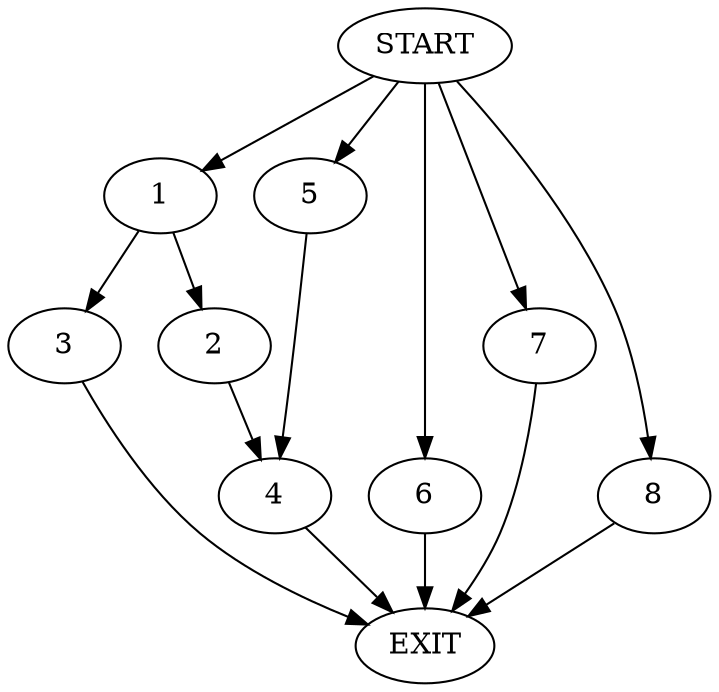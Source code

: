 digraph {
0 [label="START"]
9 [label="EXIT"]
0 -> 1
1 -> 2
1 -> 3
2 -> 4
3 -> 9
4 -> 9
0 -> 5
5 -> 4
0 -> 6
6 -> 9
0 -> 7
7 -> 9
0 -> 8
8 -> 9
}
